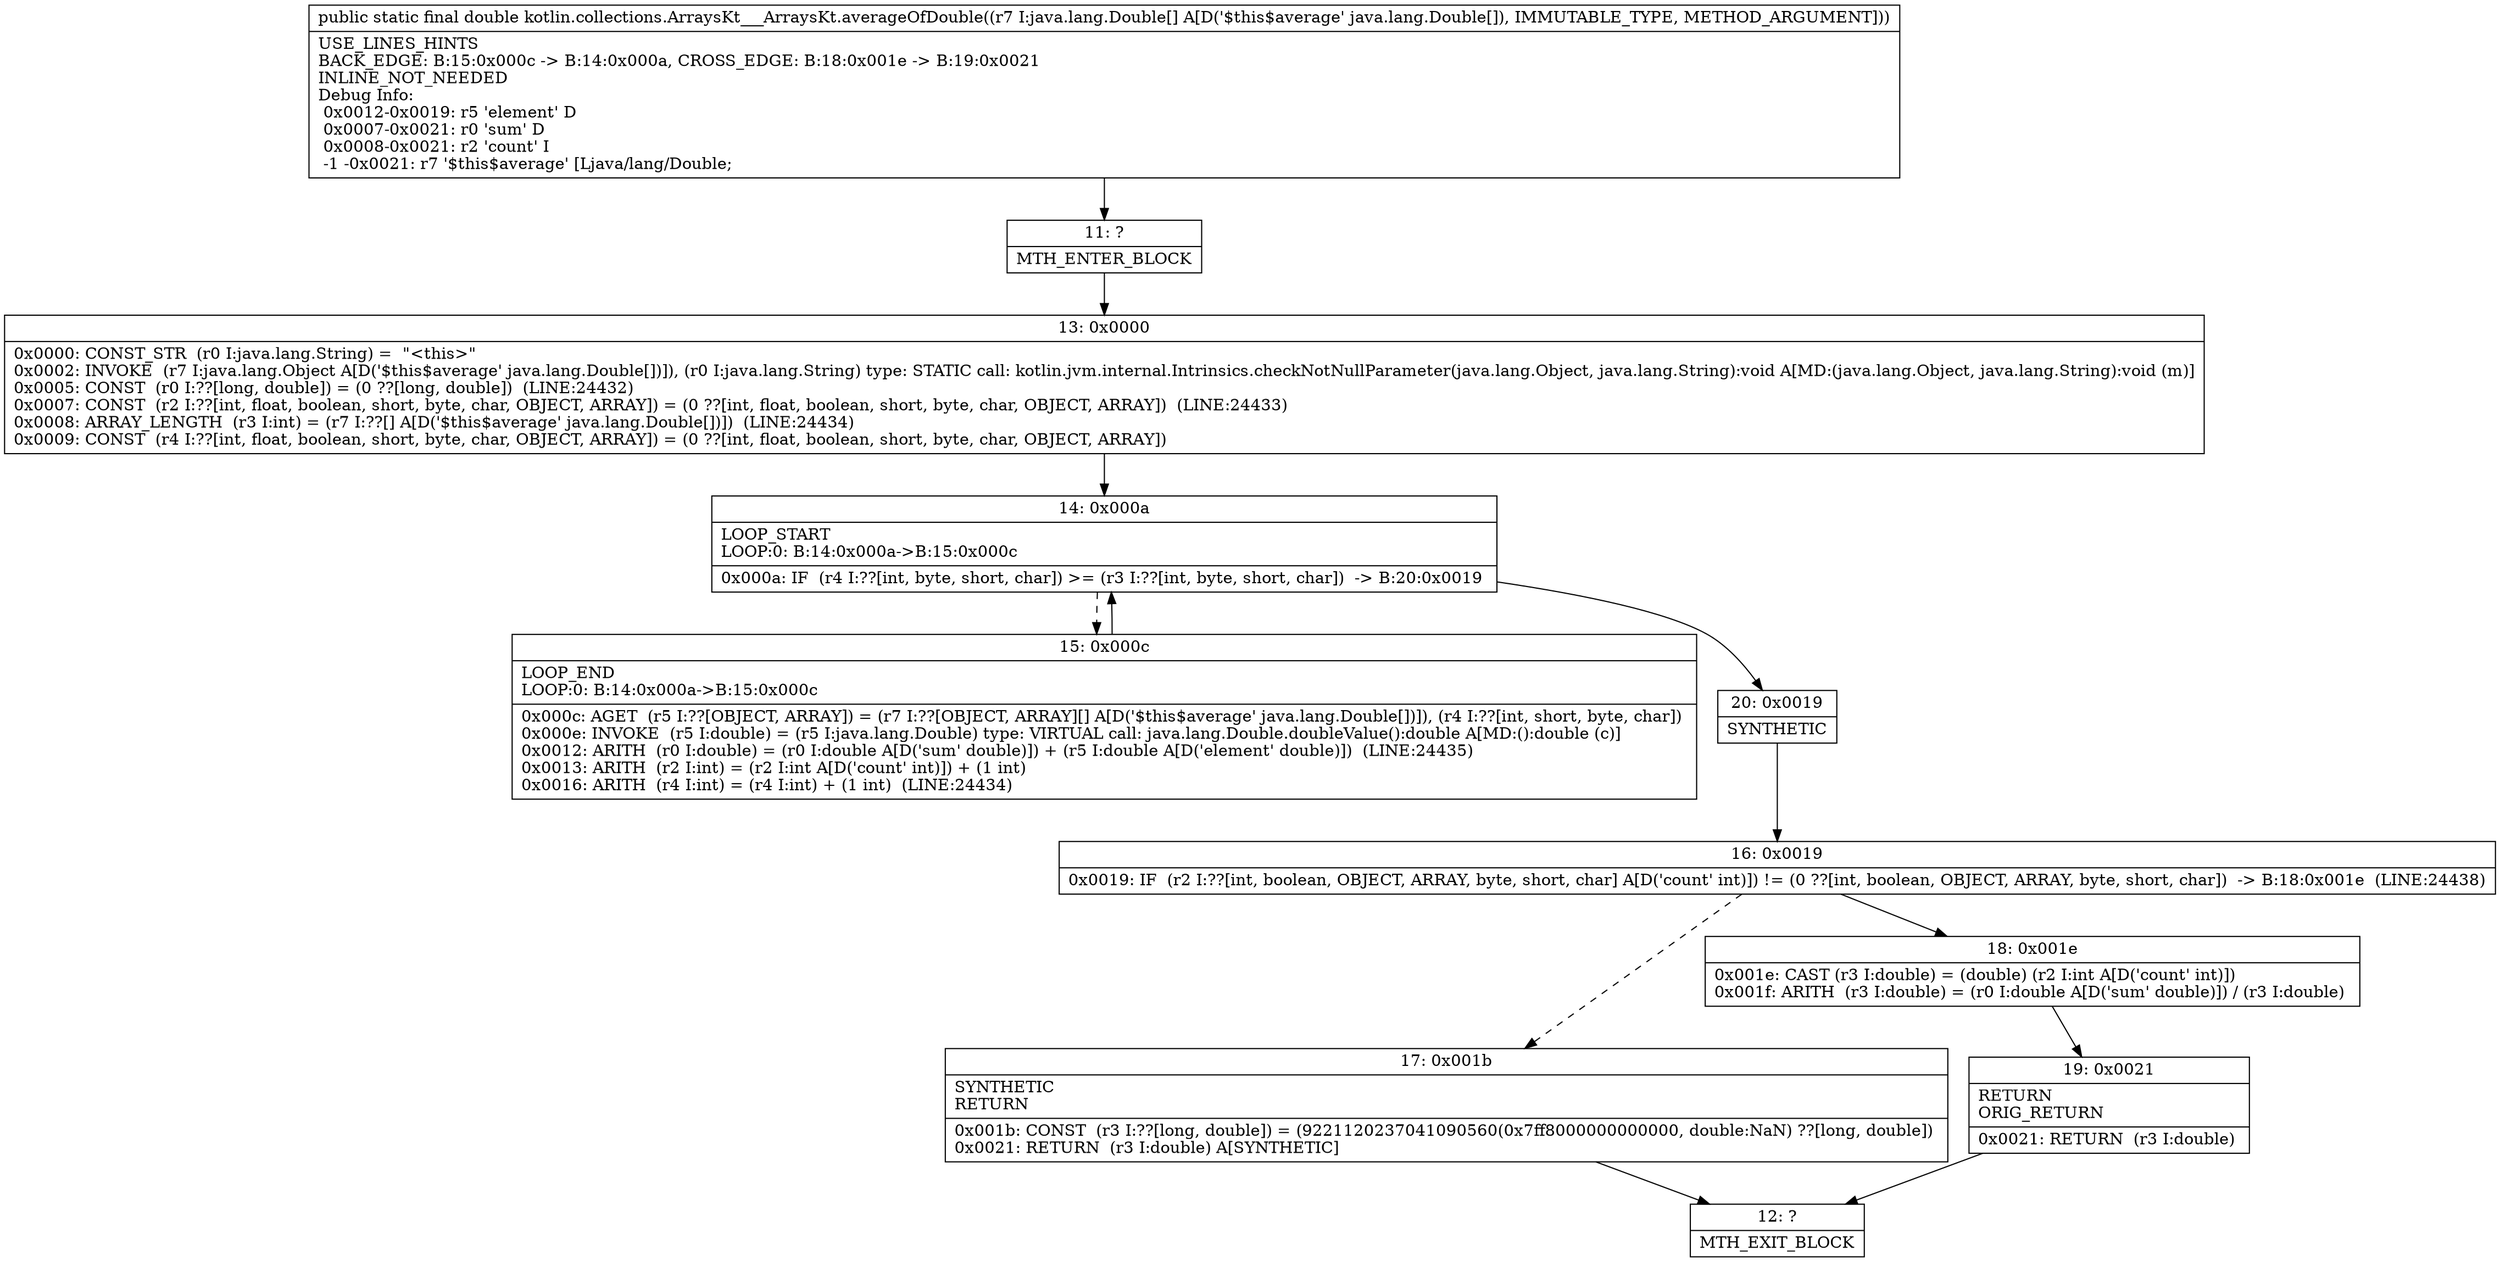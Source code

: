 digraph "CFG forkotlin.collections.ArraysKt___ArraysKt.averageOfDouble([Ljava\/lang\/Double;)D" {
Node_11 [shape=record,label="{11\:\ ?|MTH_ENTER_BLOCK\l}"];
Node_13 [shape=record,label="{13\:\ 0x0000|0x0000: CONST_STR  (r0 I:java.lang.String) =  \"\<this\>\" \l0x0002: INVOKE  (r7 I:java.lang.Object A[D('$this$average' java.lang.Double[])]), (r0 I:java.lang.String) type: STATIC call: kotlin.jvm.internal.Intrinsics.checkNotNullParameter(java.lang.Object, java.lang.String):void A[MD:(java.lang.Object, java.lang.String):void (m)]\l0x0005: CONST  (r0 I:??[long, double]) = (0 ??[long, double])  (LINE:24432)\l0x0007: CONST  (r2 I:??[int, float, boolean, short, byte, char, OBJECT, ARRAY]) = (0 ??[int, float, boolean, short, byte, char, OBJECT, ARRAY])  (LINE:24433)\l0x0008: ARRAY_LENGTH  (r3 I:int) = (r7 I:??[] A[D('$this$average' java.lang.Double[])])  (LINE:24434)\l0x0009: CONST  (r4 I:??[int, float, boolean, short, byte, char, OBJECT, ARRAY]) = (0 ??[int, float, boolean, short, byte, char, OBJECT, ARRAY]) \l}"];
Node_14 [shape=record,label="{14\:\ 0x000a|LOOP_START\lLOOP:0: B:14:0x000a\-\>B:15:0x000c\l|0x000a: IF  (r4 I:??[int, byte, short, char]) \>= (r3 I:??[int, byte, short, char])  \-\> B:20:0x0019 \l}"];
Node_15 [shape=record,label="{15\:\ 0x000c|LOOP_END\lLOOP:0: B:14:0x000a\-\>B:15:0x000c\l|0x000c: AGET  (r5 I:??[OBJECT, ARRAY]) = (r7 I:??[OBJECT, ARRAY][] A[D('$this$average' java.lang.Double[])]), (r4 I:??[int, short, byte, char]) \l0x000e: INVOKE  (r5 I:double) = (r5 I:java.lang.Double) type: VIRTUAL call: java.lang.Double.doubleValue():double A[MD:():double (c)]\l0x0012: ARITH  (r0 I:double) = (r0 I:double A[D('sum' double)]) + (r5 I:double A[D('element' double)])  (LINE:24435)\l0x0013: ARITH  (r2 I:int) = (r2 I:int A[D('count' int)]) + (1 int) \l0x0016: ARITH  (r4 I:int) = (r4 I:int) + (1 int)  (LINE:24434)\l}"];
Node_20 [shape=record,label="{20\:\ 0x0019|SYNTHETIC\l}"];
Node_16 [shape=record,label="{16\:\ 0x0019|0x0019: IF  (r2 I:??[int, boolean, OBJECT, ARRAY, byte, short, char] A[D('count' int)]) != (0 ??[int, boolean, OBJECT, ARRAY, byte, short, char])  \-\> B:18:0x001e  (LINE:24438)\l}"];
Node_17 [shape=record,label="{17\:\ 0x001b|SYNTHETIC\lRETURN\l|0x001b: CONST  (r3 I:??[long, double]) = (9221120237041090560(0x7ff8000000000000, double:NaN) ??[long, double]) \l0x0021: RETURN  (r3 I:double) A[SYNTHETIC]\l}"];
Node_12 [shape=record,label="{12\:\ ?|MTH_EXIT_BLOCK\l}"];
Node_18 [shape=record,label="{18\:\ 0x001e|0x001e: CAST (r3 I:double) = (double) (r2 I:int A[D('count' int)]) \l0x001f: ARITH  (r3 I:double) = (r0 I:double A[D('sum' double)]) \/ (r3 I:double) \l}"];
Node_19 [shape=record,label="{19\:\ 0x0021|RETURN\lORIG_RETURN\l|0x0021: RETURN  (r3 I:double) \l}"];
MethodNode[shape=record,label="{public static final double kotlin.collections.ArraysKt___ArraysKt.averageOfDouble((r7 I:java.lang.Double[] A[D('$this$average' java.lang.Double[]), IMMUTABLE_TYPE, METHOD_ARGUMENT]))  | USE_LINES_HINTS\lBACK_EDGE: B:15:0x000c \-\> B:14:0x000a, CROSS_EDGE: B:18:0x001e \-\> B:19:0x0021\lINLINE_NOT_NEEDED\lDebug Info:\l  0x0012\-0x0019: r5 'element' D\l  0x0007\-0x0021: r0 'sum' D\l  0x0008\-0x0021: r2 'count' I\l  \-1 \-0x0021: r7 '$this$average' [Ljava\/lang\/Double;\l}"];
MethodNode -> Node_11;Node_11 -> Node_13;
Node_13 -> Node_14;
Node_14 -> Node_15[style=dashed];
Node_14 -> Node_20;
Node_15 -> Node_14;
Node_20 -> Node_16;
Node_16 -> Node_17[style=dashed];
Node_16 -> Node_18;
Node_17 -> Node_12;
Node_18 -> Node_19;
Node_19 -> Node_12;
}


